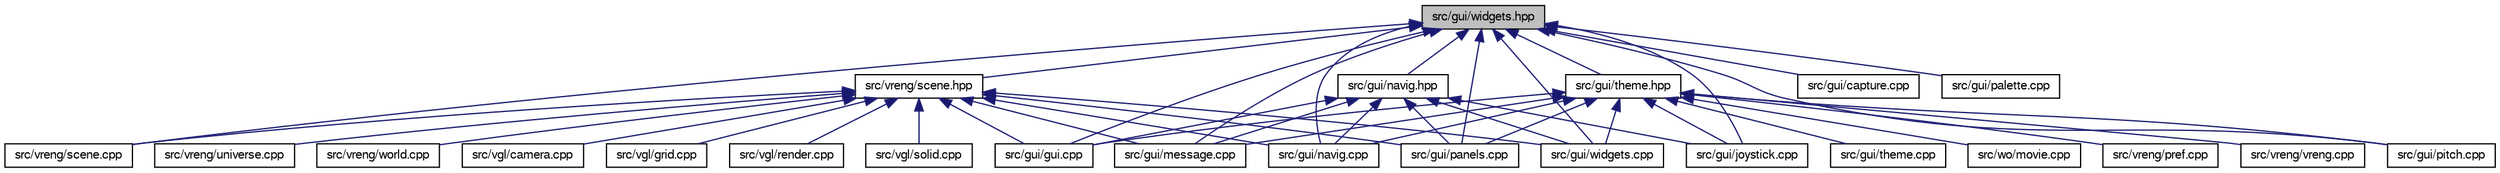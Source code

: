 digraph "src/gui/widgets.hpp"
{
 // LATEX_PDF_SIZE
  bgcolor="transparent";
  edge [fontname="FreeSans",fontsize="10",labelfontname="FreeSans",labelfontsize="10"];
  node [fontname="FreeSans",fontsize="10",shape=record];
  Node1 [label="src/gui/widgets.hpp",height=0.2,width=0.4,color="black", fillcolor="grey75", style="filled", fontcolor="black",tooltip=" "];
  Node1 -> Node2 [dir="back",color="midnightblue",fontsize="10",style="solid",fontname="FreeSans"];
  Node2 [label="src/vreng/scene.cpp",height=0.2,width=0.4,color="black",URL="$a00080.html",tooltip=" "];
  Node1 -> Node3 [dir="back",color="midnightblue",fontsize="10",style="solid",fontname="FreeSans"];
  Node3 [label="src/vreng/scene.hpp",height=0.2,width=0.4,color="black",URL="$a00083.html",tooltip=" "];
  Node3 -> Node2 [dir="back",color="midnightblue",fontsize="10",style="solid",fontname="FreeSans"];
  Node3 -> Node4 [dir="back",color="midnightblue",fontsize="10",style="solid",fontname="FreeSans"];
  Node4 [label="src/vreng/universe.cpp",height=0.2,width=0.4,color="black",URL="$a00125.html",tooltip=" "];
  Node3 -> Node5 [dir="back",color="midnightblue",fontsize="10",style="solid",fontname="FreeSans"];
  Node5 [label="src/vreng/world.cpp",height=0.2,width=0.4,color="black",URL="$a00146.html",tooltip=" "];
  Node3 -> Node6 [dir="back",color="midnightblue",fontsize="10",style="solid",fontname="FreeSans"];
  Node6 [label="src/gui/gui.cpp",height=0.2,width=0.4,color="black",URL="$a00206.html",tooltip=" "];
  Node3 -> Node7 [dir="back",color="midnightblue",fontsize="10",style="solid",fontname="FreeSans"];
  Node7 [label="src/gui/message.cpp",height=0.2,width=0.4,color="black",URL="$a00218.html",tooltip=" "];
  Node3 -> Node8 [dir="back",color="midnightblue",fontsize="10",style="solid",fontname="FreeSans"];
  Node8 [label="src/gui/navig.cpp",height=0.2,width=0.4,color="black",URL="$a00230.html",tooltip=" "];
  Node3 -> Node9 [dir="back",color="midnightblue",fontsize="10",style="solid",fontname="FreeSans"];
  Node9 [label="src/gui/panels.cpp",height=0.2,width=0.4,color="black",URL="$a00242.html",tooltip=" "];
  Node3 -> Node10 [dir="back",color="midnightblue",fontsize="10",style="solid",fontname="FreeSans"];
  Node10 [label="src/gui/widgets.cpp",height=0.2,width=0.4,color="black",URL="$a00260.html",tooltip=" "];
  Node3 -> Node11 [dir="back",color="midnightblue",fontsize="10",style="solid",fontname="FreeSans"];
  Node11 [label="src/vgl/camera.cpp",height=0.2,width=0.4,color="black",URL="$a00944.html",tooltip=" "];
  Node3 -> Node12 [dir="back",color="midnightblue",fontsize="10",style="solid",fontname="FreeSans"];
  Node12 [label="src/vgl/grid.cpp",height=0.2,width=0.4,color="black",URL="$a00971.html",tooltip=" "];
  Node3 -> Node13 [dir="back",color="midnightblue",fontsize="10",style="solid",fontname="FreeSans"];
  Node13 [label="src/vgl/render.cpp",height=0.2,width=0.4,color="black",URL="$a00989.html",tooltip=" "];
  Node3 -> Node14 [dir="back",color="midnightblue",fontsize="10",style="solid",fontname="FreeSans"];
  Node14 [label="src/vgl/solid.cpp",height=0.2,width=0.4,color="black",URL="$a00995.html",tooltip=" "];
  Node1 -> Node15 [dir="back",color="midnightblue",fontsize="10",style="solid",fontname="FreeSans"];
  Node15 [label="src/gui/capture.cpp",height=0.2,width=0.4,color="black",URL="$a00200.html",tooltip=" "];
  Node1 -> Node6 [dir="back",color="midnightblue",fontsize="10",style="solid",fontname="FreeSans"];
  Node1 -> Node16 [dir="back",color="midnightblue",fontsize="10",style="solid",fontname="FreeSans"];
  Node16 [label="src/gui/joystick.cpp",height=0.2,width=0.4,color="black",URL="$a00212.html",tooltip=" "];
  Node1 -> Node7 [dir="back",color="midnightblue",fontsize="10",style="solid",fontname="FreeSans"];
  Node1 -> Node8 [dir="back",color="midnightblue",fontsize="10",style="solid",fontname="FreeSans"];
  Node1 -> Node17 [dir="back",color="midnightblue",fontsize="10",style="solid",fontname="FreeSans"];
  Node17 [label="src/gui/navig.hpp",height=0.2,width=0.4,color="black",URL="$a00233.html",tooltip=" "];
  Node17 -> Node6 [dir="back",color="midnightblue",fontsize="10",style="solid",fontname="FreeSans"];
  Node17 -> Node16 [dir="back",color="midnightblue",fontsize="10",style="solid",fontname="FreeSans"];
  Node17 -> Node7 [dir="back",color="midnightblue",fontsize="10",style="solid",fontname="FreeSans"];
  Node17 -> Node8 [dir="back",color="midnightblue",fontsize="10",style="solid",fontname="FreeSans"];
  Node17 -> Node9 [dir="back",color="midnightblue",fontsize="10",style="solid",fontname="FreeSans"];
  Node17 -> Node10 [dir="back",color="midnightblue",fontsize="10",style="solid",fontname="FreeSans"];
  Node1 -> Node18 [dir="back",color="midnightblue",fontsize="10",style="solid",fontname="FreeSans"];
  Node18 [label="src/gui/palette.cpp",height=0.2,width=0.4,color="black",URL="$a00236.html",tooltip=" "];
  Node1 -> Node9 [dir="back",color="midnightblue",fontsize="10",style="solid",fontname="FreeSans"];
  Node1 -> Node19 [dir="back",color="midnightblue",fontsize="10",style="solid",fontname="FreeSans"];
  Node19 [label="src/gui/pitch.cpp",height=0.2,width=0.4,color="black",URL="$a00248.html",tooltip=" "];
  Node1 -> Node20 [dir="back",color="midnightblue",fontsize="10",style="solid",fontname="FreeSans"];
  Node20 [label="src/gui/theme.hpp",height=0.2,width=0.4,color="black",URL="$a00257.html",tooltip=" "];
  Node20 -> Node21 [dir="back",color="midnightblue",fontsize="10",style="solid",fontname="FreeSans"];
  Node21 [label="src/vreng/pref.cpp",height=0.2,width=0.4,color="black",URL="$a00062.html",tooltip=" "];
  Node20 -> Node22 [dir="back",color="midnightblue",fontsize="10",style="solid",fontname="FreeSans"];
  Node22 [label="src/vreng/vreng.cpp",height=0.2,width=0.4,color="black",URL="$a00140.html",tooltip=" "];
  Node20 -> Node6 [dir="back",color="midnightblue",fontsize="10",style="solid",fontname="FreeSans"];
  Node20 -> Node16 [dir="back",color="midnightblue",fontsize="10",style="solid",fontname="FreeSans"];
  Node20 -> Node7 [dir="back",color="midnightblue",fontsize="10",style="solid",fontname="FreeSans"];
  Node20 -> Node8 [dir="back",color="midnightblue",fontsize="10",style="solid",fontname="FreeSans"];
  Node20 -> Node9 [dir="back",color="midnightblue",fontsize="10",style="solid",fontname="FreeSans"];
  Node20 -> Node19 [dir="back",color="midnightblue",fontsize="10",style="solid",fontname="FreeSans"];
  Node20 -> Node23 [dir="back",color="midnightblue",fontsize="10",style="solid",fontname="FreeSans"];
  Node23 [label="src/gui/theme.cpp",height=0.2,width=0.4,color="black",URL="$a00254.html",tooltip=" "];
  Node20 -> Node10 [dir="back",color="midnightblue",fontsize="10",style="solid",fontname="FreeSans"];
  Node20 -> Node24 [dir="back",color="midnightblue",fontsize="10",style="solid",fontname="FreeSans"];
  Node24 [label="src/wo/movie.cpp",height=0.2,width=0.4,color="black",URL="$a00599.html",tooltip=" "];
  Node1 -> Node10 [dir="back",color="midnightblue",fontsize="10",style="solid",fontname="FreeSans"];
}
